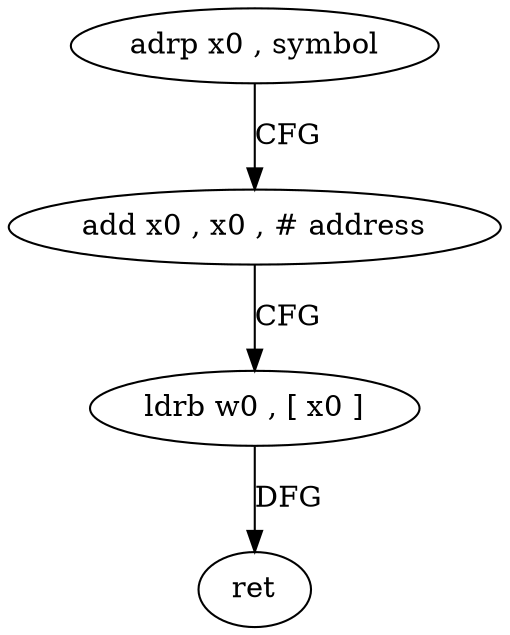 digraph "func" {
"4215232" [label = "adrp x0 , symbol" ]
"4215236" [label = "add x0 , x0 , # address" ]
"4215240" [label = "ldrb w0 , [ x0 ]" ]
"4215244" [label = "ret" ]
"4215232" -> "4215236" [ label = "CFG" ]
"4215236" -> "4215240" [ label = "CFG" ]
"4215240" -> "4215244" [ label = "DFG" ]
}
